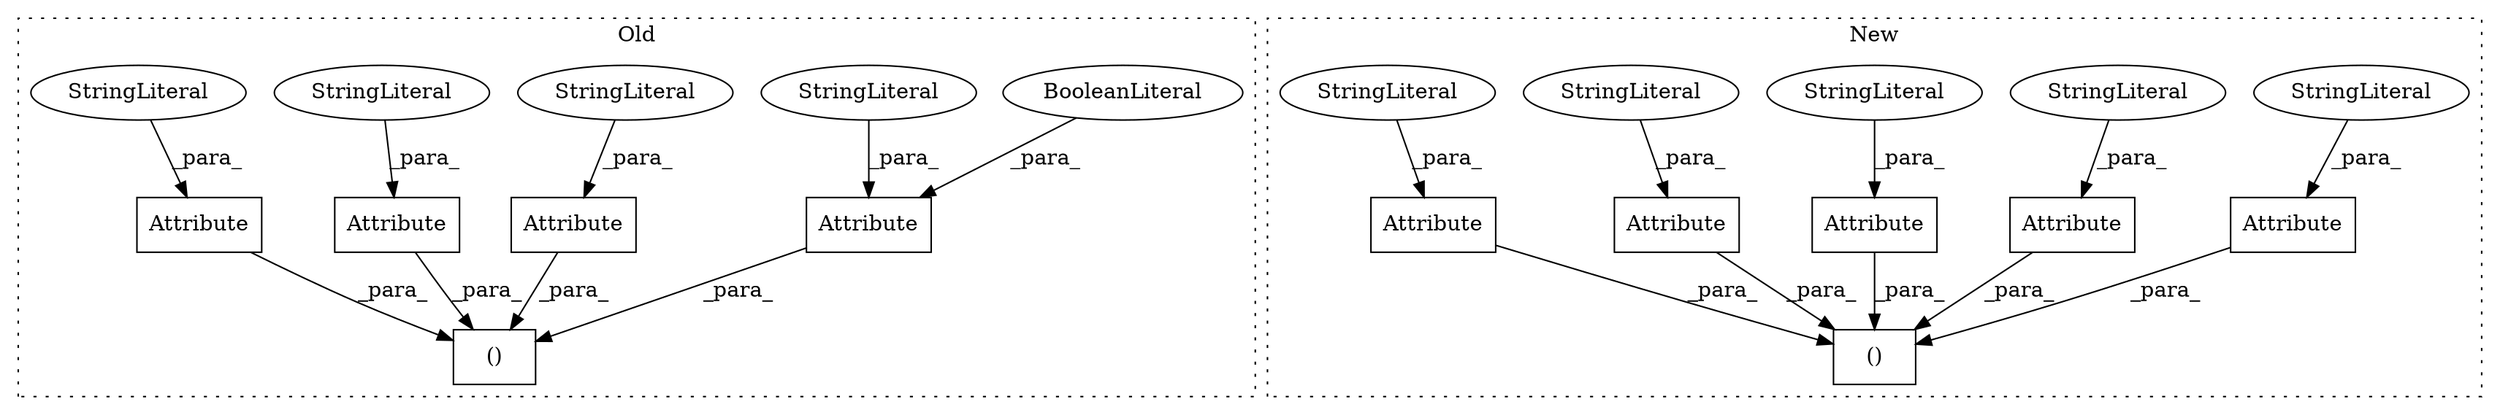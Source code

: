 digraph G {
subgraph cluster0 {
1 [label="()" a="106" s="776" l="167" shape="box"];
4 [label="Attribute" a="32" s="823,852" l="10,1" shape="box"];
5 [label="BooleanLiteral" a="9" s="848" l="4" shape="ellipse"];
7 [label="StringLiteral" a="45" s="833" l="14" shape="ellipse"];
8 [label="Attribute" a="32" s="915,942" l="10,1" shape="box"];
11 [label="StringLiteral" a="45" s="925" l="12" shape="ellipse"];
16 [label="Attribute" a="32" s="776,809" l="10,1" shape="box"];
17 [label="StringLiteral" a="45" s="786" l="18" shape="ellipse"];
20 [label="Attribute" a="32" s="866,901" l="10,1" shape="box"];
21 [label="StringLiteral" a="45" s="876" l="20" shape="ellipse"];
label = "Old";
style="dotted";
}
subgraph cluster1 {
2 [label="Attribute" a="32" s="874,892" l="10,1" shape="box"];
3 [label="()" a="106" s="735" l="158" shape="box"];
6 [label="Attribute" a="32" s="799,826" l="10,1" shape="box"];
9 [label="StringLiteral" a="45" s="884" l="8" shape="ellipse"];
10 [label="Attribute" a="32" s="763,785" l="10,1" shape="box"];
12 [label="StringLiteral" a="45" s="809" l="17" shape="ellipse"];
13 [label="StringLiteral" a="45" s="773" l="12" shape="ellipse"];
14 [label="Attribute" a="32" s="735,749" l="10,1" shape="box"];
15 [label="StringLiteral" a="45" s="745" l="4" shape="ellipse"];
18 [label="Attribute" a="32" s="840,860" l="10,1" shape="box"];
19 [label="StringLiteral" a="45" s="850" l="10" shape="ellipse"];
label = "New";
style="dotted";
}
2 -> 3 [label="_para_"];
4 -> 1 [label="_para_"];
5 -> 4 [label="_para_"];
6 -> 3 [label="_para_"];
7 -> 4 [label="_para_"];
8 -> 1 [label="_para_"];
9 -> 2 [label="_para_"];
10 -> 3 [label="_para_"];
11 -> 8 [label="_para_"];
12 -> 6 [label="_para_"];
13 -> 10 [label="_para_"];
14 -> 3 [label="_para_"];
15 -> 14 [label="_para_"];
16 -> 1 [label="_para_"];
17 -> 16 [label="_para_"];
18 -> 3 [label="_para_"];
19 -> 18 [label="_para_"];
20 -> 1 [label="_para_"];
21 -> 20 [label="_para_"];
}